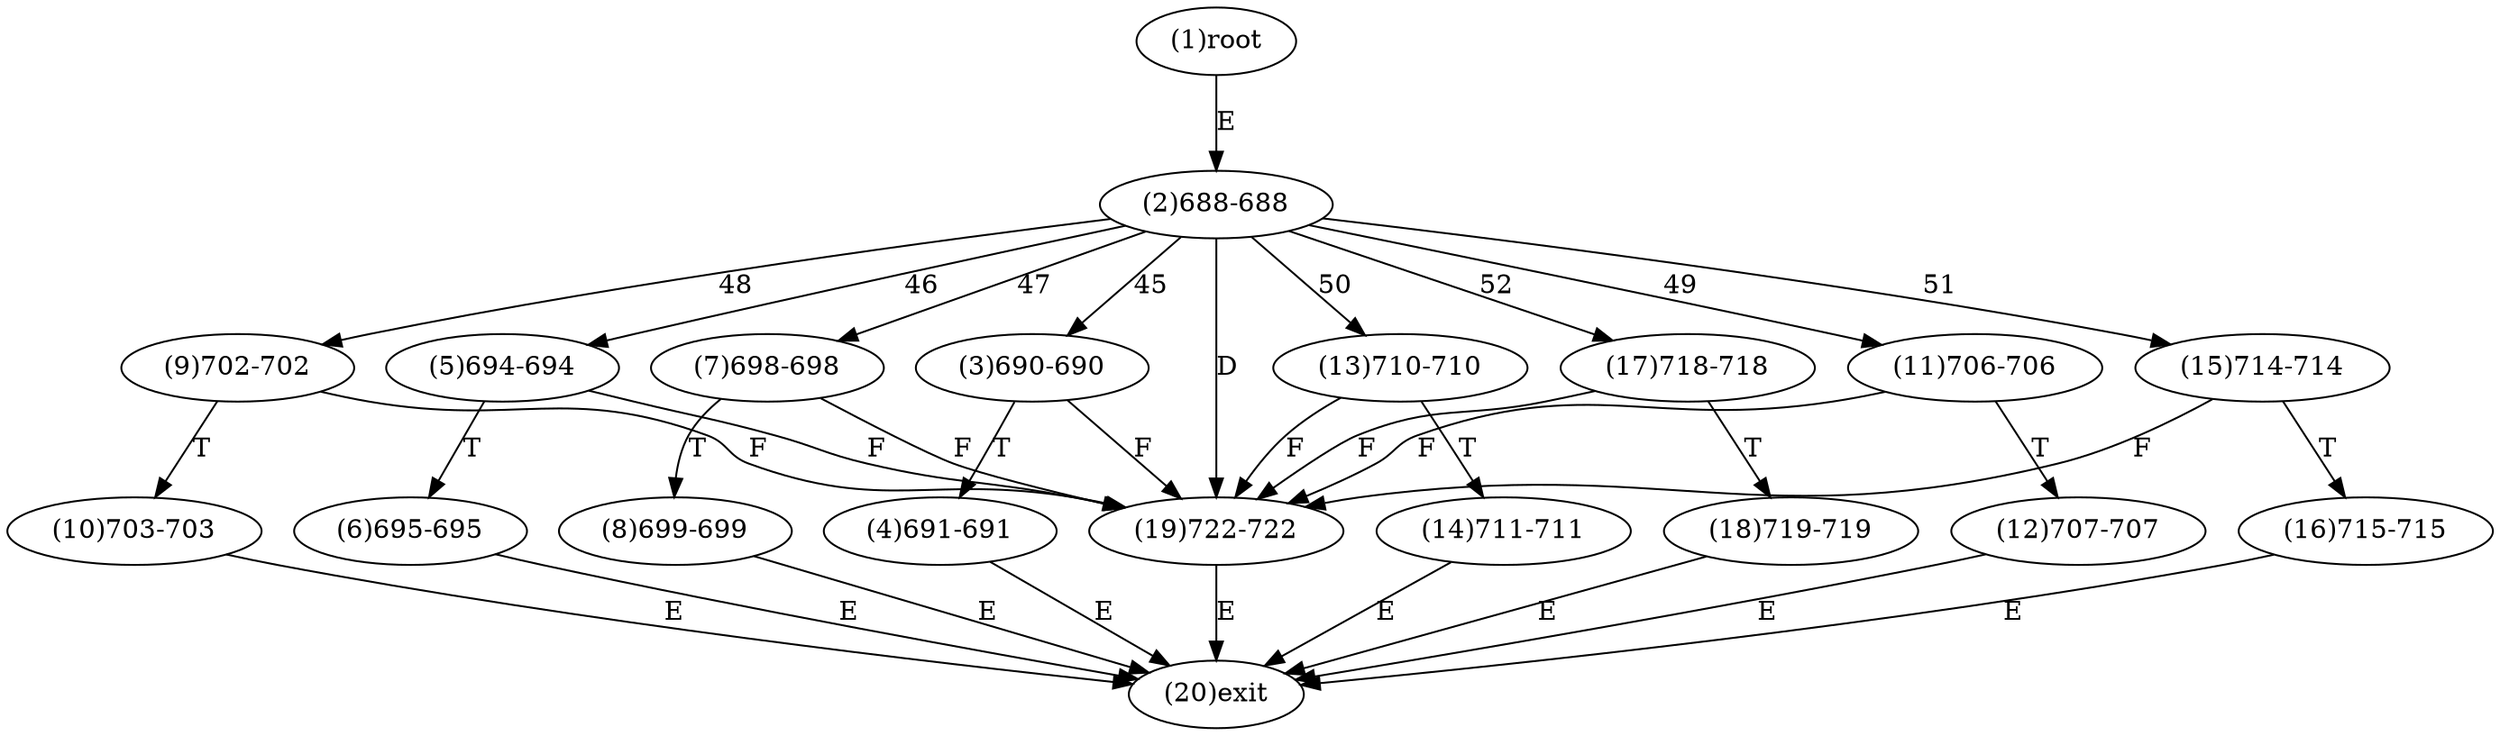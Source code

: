 digraph "" { 
1[ label="(1)root"];
2[ label="(2)688-688"];
3[ label="(3)690-690"];
4[ label="(4)691-691"];
5[ label="(5)694-694"];
6[ label="(6)695-695"];
7[ label="(7)698-698"];
8[ label="(8)699-699"];
9[ label="(9)702-702"];
10[ label="(10)703-703"];
11[ label="(11)706-706"];
12[ label="(12)707-707"];
13[ label="(13)710-710"];
14[ label="(14)711-711"];
15[ label="(15)714-714"];
17[ label="(17)718-718"];
16[ label="(16)715-715"];
19[ label="(19)722-722"];
18[ label="(18)719-719"];
20[ label="(20)exit"];
1->2[ label="E"];
2->3[ label="45"];
2->5[ label="46"];
2->7[ label="47"];
2->9[ label="48"];
2->11[ label="49"];
2->13[ label="50"];
2->15[ label="51"];
2->17[ label="52"];
2->19[ label="D"];
3->19[ label="F"];
3->4[ label="T"];
4->20[ label="E"];
5->19[ label="F"];
5->6[ label="T"];
6->20[ label="E"];
7->19[ label="F"];
7->8[ label="T"];
8->20[ label="E"];
9->19[ label="F"];
9->10[ label="T"];
10->20[ label="E"];
11->19[ label="F"];
11->12[ label="T"];
12->20[ label="E"];
13->19[ label="F"];
13->14[ label="T"];
14->20[ label="E"];
15->19[ label="F"];
15->16[ label="T"];
16->20[ label="E"];
17->19[ label="F"];
17->18[ label="T"];
18->20[ label="E"];
19->20[ label="E"];
}